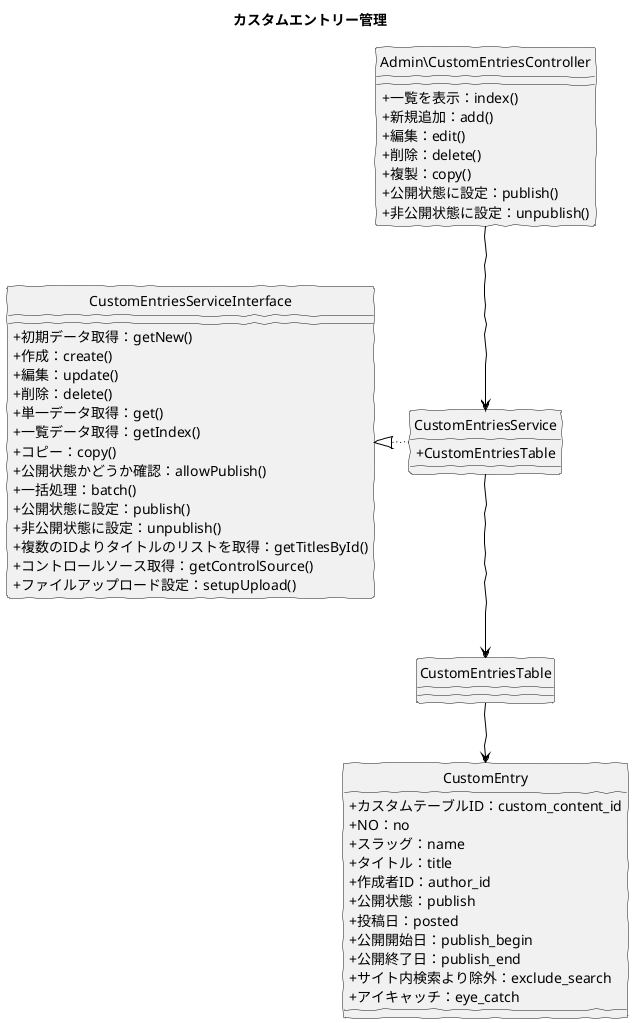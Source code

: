 @startuml
skinparam handwritten true
skinparam backgroundColor white
hide circle
skinparam classAttributeIconSize 0

title カスタムエントリー管理

class Admin\CustomEntriesController {
  + 一覧を表示：index()
  + 新規追加：add()
  + 編集：edit()
  + 削除：delete()
	+ 複製：copy()
	+ 公開状態に設定：publish()
	+ 非公開状態に設定：unpublish()
}

class CustomEntriesService {
  + CustomEntriesTable
}

class CustomEntriesServiceInterface {
  + 初期データ取得：getNew()
  + 作成：create()
  + 編集：update()
  + 削除：delete()
  + 単一データ取得：get()
  + 一覧データ取得：getIndex()
	+ コピー：copy()
	+ 公開状態かどうか確認：allowPublish()
	+ 一括処理：batch()
	+ 公開状態に設定：publish()
	+ 非公開状態に設定：unpublish()
	+ 複数のIDよりタイトルのリストを取得：getTitlesById()
	+ コントロールソース取得：getControlSource()
	+ ファイルアップロード設定：setupUpload()
}

class CustomEntriesTable {
}

class CustomEntry {
		+ カスタムテーブルID：custom_content_id
		+ NO：no
		+ スラッグ：name
		+ タイトル：title
		+ 作成者ID：author_id
		+ 公開状態：publish
		+ 投稿日：posted
		+ 公開開始日：publish_begin
		+ 公開終了日：publish_end
		+ サイト内検索より除外：exclude_search
		+ アイキャッチ：eye_catch
}

Admin\CustomEntriesController -down[#Black]-> CustomEntriesService
CustomEntriesService -down[#Black]-> CustomEntriesTable
CustomEntriesService -left[dotted,#Black]-|> CustomEntriesServiceInterface
CustomEntriesTable -down[#Black]-> CustomEntry


@enduml
